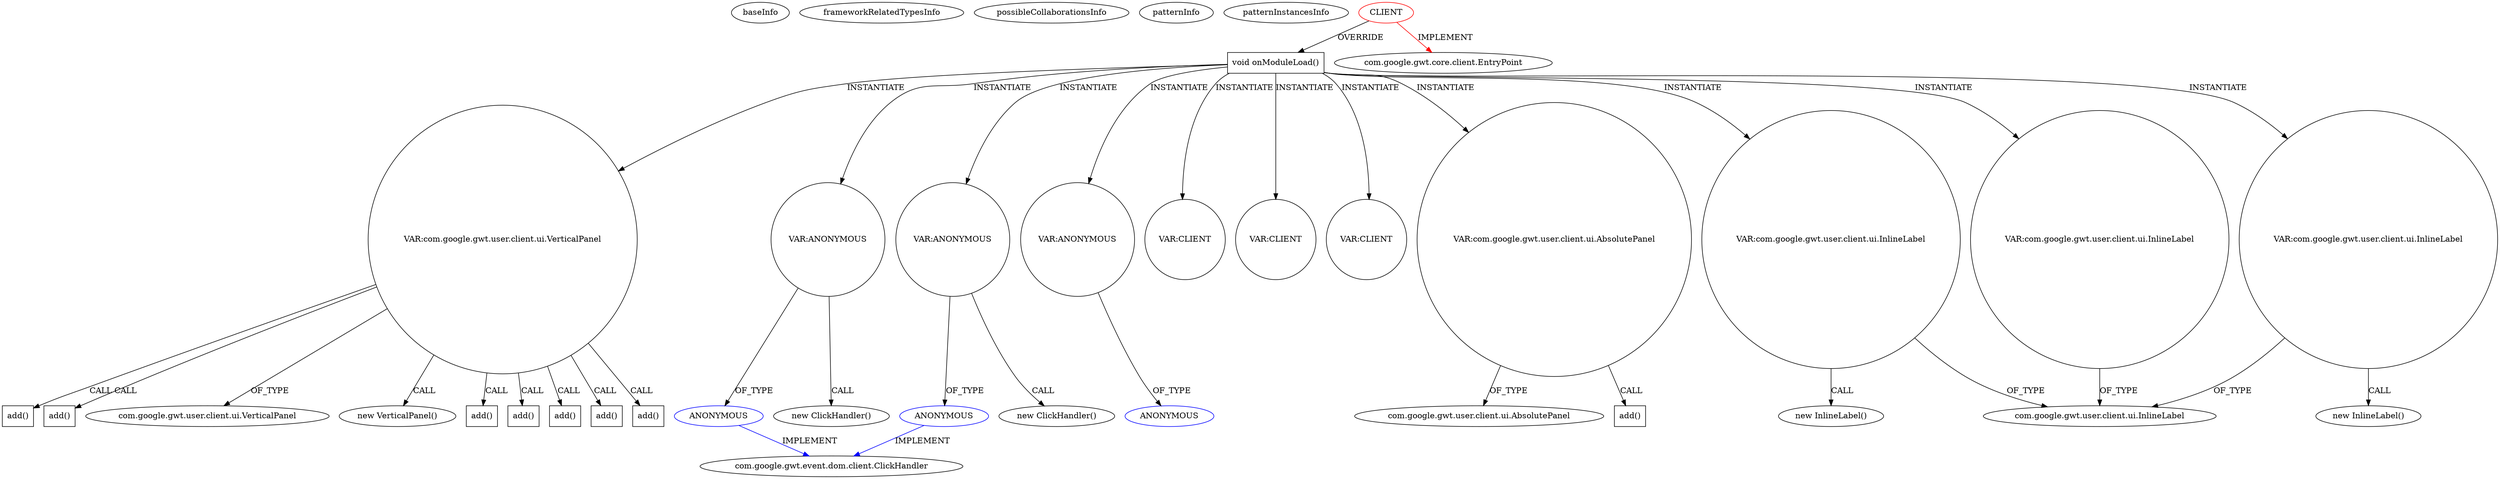 digraph {
baseInfo[graphId=316,category="pattern",isAnonymous=false,possibleRelation=true]
frameworkRelatedTypesInfo[0="com.google.gwt.core.client.EntryPoint"]
possibleCollaborationsInfo[0="316~INSTANTIATION-OVERRIDING_METHOD_DECLARATION-~com.google.gwt.core.client.EntryPoint ~com.google.gwt.event.dom.client.ClickHandler ~false~true",1="316~INSTANTIATION-OVERRIDING_METHOD_DECLARATION-~com.google.gwt.core.client.EntryPoint ~com.google.gwt.event.dom.client.ClickHandler ~false~true"]
patternInfo[frequency=2.0,patternRootClient=0]
patternInstancesInfo[0="ashtonthomas-gwt-fast-touch-press~/ashtonthomas-gwt-fast-touch-press/gwt-fast-touch-press-master/src/io/ashton/fastpress/client/Gwt_fast_press.java~Gwt_fast_press~744",1="nakaken0629-mezamashimailgwt~/nakaken0629-mezamashimailgwt/mezamashimailgwt-master/mezamashimailgwt/src/com/appspot/mezamashimailgwt/client/Mezamashimailgwt.java~Mezamashimailgwt~4116"]
3[label="new VerticalPanel()",vertexType="CONSTRUCTOR_CALL",isFrameworkType=false]
4[label="VAR:com.google.gwt.user.client.ui.VerticalPanel",vertexType="VARIABLE_EXPRESION",isFrameworkType=false,shape=circle]
212[label="add()",vertexType="INSIDE_CALL",isFrameworkType=false,shape=box]
228[label="add()",vertexType="INSIDE_CALL",isFrameworkType=false,shape=box]
207[label="add()",vertexType="INSIDE_CALL",isFrameworkType=false,shape=box]
219[label="add()",vertexType="INSIDE_CALL",isFrameworkType=false,shape=box]
214[label="add()",vertexType="INSIDE_CALL",isFrameworkType=false,shape=box]
226[label="add()",vertexType="INSIDE_CALL",isFrameworkType=false,shape=box]
261[label="add()",vertexType="INSIDE_CALL",isFrameworkType=false,shape=box]
5[label="com.google.gwt.user.client.ui.VerticalPanel",vertexType="FRAMEWORK_CLASS_TYPE",isFrameworkType=false]
2[label="void onModuleLoad()",vertexType="OVERRIDING_METHOD_DECLARATION",isFrameworkType=false,shape=box]
0[label="CLIENT",vertexType="ROOT_CLIENT_CLASS_DECLARATION",isFrameworkType=false,color=red]
178[label="VAR:ANONYMOUS",vertexType="VARIABLE_EXPRESION",isFrameworkType=false,shape=circle]
179[label="ANONYMOUS",vertexType="REFERENCE_ANONYMOUS_DECLARATION",isFrameworkType=false,color=blue]
1[label="com.google.gwt.core.client.EntryPoint",vertexType="FRAMEWORK_INTERFACE_TYPE",isFrameworkType=false]
145[label="VAR:ANONYMOUS",vertexType="VARIABLE_EXPRESION",isFrameworkType=false,shape=circle]
146[label="ANONYMOUS",vertexType="REFERENCE_ANONYMOUS_DECLARATION",isFrameworkType=false,color=blue]
118[label="VAR:ANONYMOUS",vertexType="VARIABLE_EXPRESION",isFrameworkType=false,shape=circle]
119[label="ANONYMOUS",vertexType="REFERENCE_ANONYMOUS_DECLARATION",isFrameworkType=false,color=blue]
157[label="VAR:CLIENT",vertexType="VARIABLE_EXPRESION",isFrameworkType=false,shape=circle]
139[label="VAR:CLIENT",vertexType="VARIABLE_EXPRESION",isFrameworkType=false,shape=circle]
127[label="VAR:CLIENT",vertexType="VARIABLE_EXPRESION",isFrameworkType=false,shape=circle]
144[label="new ClickHandler()",vertexType="CONSTRUCTOR_CALL",isFrameworkType=false]
177[label="new ClickHandler()",vertexType="CONSTRUCTOR_CALL",isFrameworkType=false]
33[label="com.google.gwt.event.dom.client.ClickHandler",vertexType="FRAMEWORK_INTERFACE_TYPE",isFrameworkType=false]
267[label="VAR:com.google.gwt.user.client.ui.AbsolutePanel",vertexType="VARIABLE_EXPRESION",isFrameworkType=false,shape=circle]
269[label="com.google.gwt.user.client.ui.AbsolutePanel",vertexType="FRAMEWORK_CLASS_TYPE",isFrameworkType=false]
268[label="add()",vertexType="INSIDE_CALL",isFrameworkType=false,shape=box]
258[label="VAR:com.google.gwt.user.client.ui.InlineLabel",vertexType="VARIABLE_EXPRESION",isFrameworkType=false,shape=circle]
257[label="new InlineLabel()",vertexType="CONSTRUCTOR_CALL",isFrameworkType=false]
24[label="com.google.gwt.user.client.ui.InlineLabel",vertexType="FRAMEWORK_CLASS_TYPE",isFrameworkType=false]
23[label="VAR:com.google.gwt.user.client.ui.InlineLabel",vertexType="VARIABLE_EXPRESION",isFrameworkType=false,shape=circle]
22[label="new InlineLabel()",vertexType="CONSTRUCTOR_CALL",isFrameworkType=false]
265[label="VAR:com.google.gwt.user.client.ui.InlineLabel",vertexType="VARIABLE_EXPRESION",isFrameworkType=false,shape=circle]
267->269[label="OF_TYPE"]
2->267[label="INSTANTIATE"]
2->265[label="INSTANTIATE"]
258->257[label="CALL"]
4->3[label="CALL"]
178->179[label="OF_TYPE"]
258->24[label="OF_TYPE"]
2->23[label="INSTANTIATE"]
265->24[label="OF_TYPE"]
4->5[label="OF_TYPE"]
0->1[label="IMPLEMENT",color=red]
145->146[label="OF_TYPE"]
267->268[label="CALL"]
4->212[label="CALL"]
0->2[label="OVERRIDE"]
178->177[label="CALL"]
23->22[label="CALL"]
4->226[label="CALL"]
4->261[label="CALL"]
2->139[label="INSTANTIATE"]
4->219[label="CALL"]
4->214[label="CALL"]
2->4[label="INSTANTIATE"]
2->178[label="INSTANTIATE"]
4->228[label="CALL"]
2->118[label="INSTANTIATE"]
4->207[label="CALL"]
2->145[label="INSTANTIATE"]
2->127[label="INSTANTIATE"]
146->33[label="IMPLEMENT",color=blue]
2->258[label="INSTANTIATE"]
179->33[label="IMPLEMENT",color=blue]
118->119[label="OF_TYPE"]
23->24[label="OF_TYPE"]
145->144[label="CALL"]
2->157[label="INSTANTIATE"]
}
